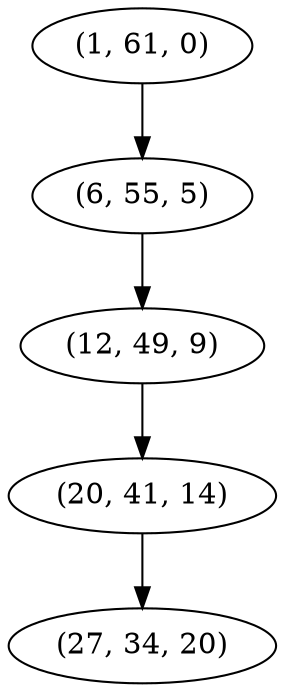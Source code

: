 digraph tree {
    "(1, 61, 0)";
    "(6, 55, 5)";
    "(12, 49, 9)";
    "(20, 41, 14)";
    "(27, 34, 20)";
    "(1, 61, 0)" -> "(6, 55, 5)";
    "(6, 55, 5)" -> "(12, 49, 9)";
    "(12, 49, 9)" -> "(20, 41, 14)";
    "(20, 41, 14)" -> "(27, 34, 20)";
}
